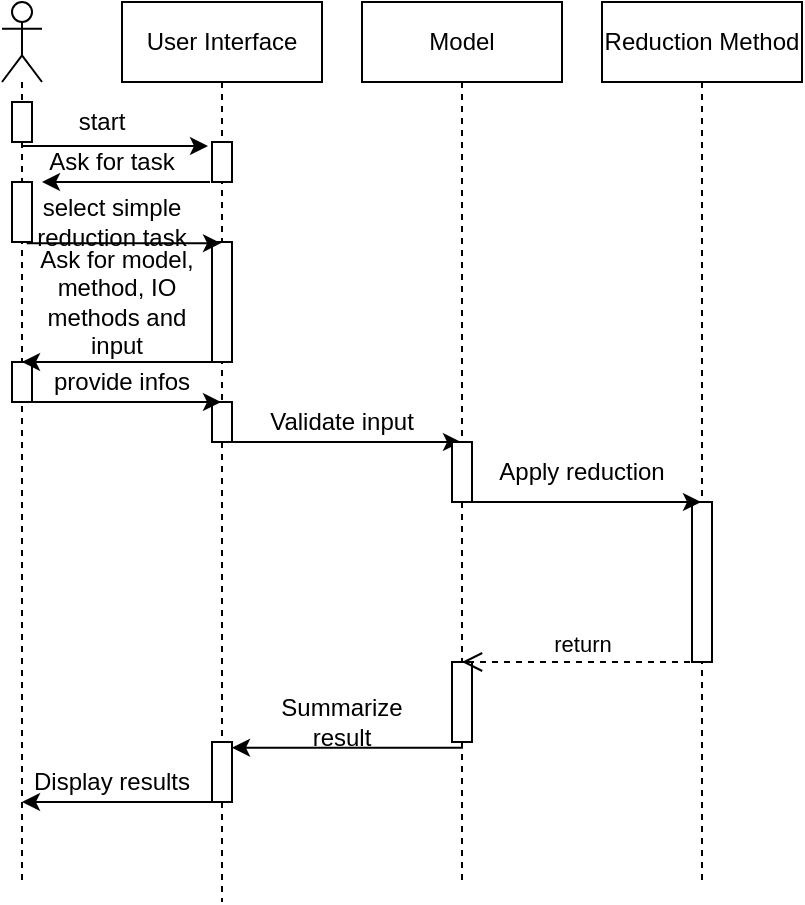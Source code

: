 <mxfile version="13.0.1" type="device"><diagram id="GbW4BDr8Y5ntFoE5oAzL" name="Page-1"><mxGraphModel dx="535" dy="912" grid="1" gridSize="10" guides="1" tooltips="1" connect="1" arrows="1" fold="1" page="1" pageScale="1" pageWidth="850" pageHeight="1100" math="0" shadow="0"><root><mxCell id="0"/><mxCell id="1" parent="0"/><mxCell id="_Fn6pcbwHbVQN1hNduEq-7" value="select simple reduction task" style="text;html=1;strokeColor=none;fillColor=none;align=center;verticalAlign=middle;whiteSpace=wrap;rounded=0;" vertex="1" parent="1"><mxGeometry x="320" y="320" width="90" height="20" as="geometry"/></mxCell><mxCell id="_Fn6pcbwHbVQN1hNduEq-1" value="User Interface" style="shape=umlLifeline;perimeter=lifelinePerimeter;whiteSpace=wrap;html=1;container=1;collapsible=0;recursiveResize=0;outlineConnect=0;" vertex="1" parent="1"><mxGeometry x="370" y="220" width="100" height="450" as="geometry"/></mxCell><mxCell id="_Fn6pcbwHbVQN1hNduEq-8" value="" style="html=1;points=[];perimeter=orthogonalPerimeter;" vertex="1" parent="_Fn6pcbwHbVQN1hNduEq-1"><mxGeometry x="45" y="70" width="10" height="20" as="geometry"/></mxCell><mxCell id="_Fn6pcbwHbVQN1hNduEq-17" value="" style="html=1;points=[];perimeter=orthogonalPerimeter;" vertex="1" parent="_Fn6pcbwHbVQN1hNduEq-1"><mxGeometry x="45" y="120" width="10" height="60" as="geometry"/></mxCell><mxCell id="_Fn6pcbwHbVQN1hNduEq-24" value="" style="html=1;points=[];perimeter=orthogonalPerimeter;" vertex="1" parent="_Fn6pcbwHbVQN1hNduEq-1"><mxGeometry x="45" y="200" width="10" height="20" as="geometry"/></mxCell><mxCell id="_Fn6pcbwHbVQN1hNduEq-35" value="" style="html=1;points=[];perimeter=orthogonalPerimeter;" vertex="1" parent="_Fn6pcbwHbVQN1hNduEq-1"><mxGeometry x="45" y="370" width="10" height="30" as="geometry"/></mxCell><mxCell id="_Fn6pcbwHbVQN1hNduEq-2" value="" style="shape=umlLifeline;participant=umlActor;perimeter=lifelinePerimeter;whiteSpace=wrap;html=1;container=1;collapsible=0;recursiveResize=0;verticalAlign=top;spacingTop=36;labelBackgroundColor=#ffffff;outlineConnect=0;" vertex="1" parent="1"><mxGeometry x="310" y="220" width="20" height="440" as="geometry"/></mxCell><mxCell id="_Fn6pcbwHbVQN1hNduEq-6" value="" style="html=1;points=[];perimeter=orthogonalPerimeter;" vertex="1" parent="_Fn6pcbwHbVQN1hNduEq-2"><mxGeometry x="5" y="50" width="10" height="20" as="geometry"/></mxCell><mxCell id="_Fn6pcbwHbVQN1hNduEq-16" value="" style="html=1;points=[];perimeter=orthogonalPerimeter;" vertex="1" parent="_Fn6pcbwHbVQN1hNduEq-2"><mxGeometry x="5" y="90" width="10" height="30" as="geometry"/></mxCell><mxCell id="_Fn6pcbwHbVQN1hNduEq-21" value="" style="html=1;points=[];perimeter=orthogonalPerimeter;" vertex="1" parent="_Fn6pcbwHbVQN1hNduEq-2"><mxGeometry x="5" y="180" width="10" height="20" as="geometry"/></mxCell><mxCell id="_Fn6pcbwHbVQN1hNduEq-3" value="Model" style="shape=umlLifeline;perimeter=lifelinePerimeter;whiteSpace=wrap;html=1;container=1;collapsible=0;recursiveResize=0;outlineConnect=0;" vertex="1" parent="1"><mxGeometry x="490" y="220" width="100" height="440" as="geometry"/></mxCell><mxCell id="_Fn6pcbwHbVQN1hNduEq-33" value="" style="html=1;points=[];perimeter=orthogonalPerimeter;" vertex="1" parent="_Fn6pcbwHbVQN1hNduEq-3"><mxGeometry x="45" y="330" width="10" height="40" as="geometry"/></mxCell><mxCell id="_Fn6pcbwHbVQN1hNduEq-4" value="Reduction Method" style="shape=umlLifeline;perimeter=lifelinePerimeter;whiteSpace=wrap;html=1;container=1;collapsible=0;recursiveResize=0;outlineConnect=0;" vertex="1" parent="1"><mxGeometry x="610" y="220" width="100" height="440" as="geometry"/></mxCell><mxCell id="_Fn6pcbwHbVQN1hNduEq-29" value="" style="html=1;points=[];perimeter=orthogonalPerimeter;" vertex="1" parent="_Fn6pcbwHbVQN1hNduEq-4"><mxGeometry x="45" y="250" width="10" height="80" as="geometry"/></mxCell><mxCell id="_Fn6pcbwHbVQN1hNduEq-5" value="" style="endArrow=classic;html=1;exitX=0.733;exitY=1.019;exitDx=0;exitDy=0;exitPerimeter=0;" edge="1" parent="1" source="_Fn6pcbwHbVQN1hNduEq-16" target="_Fn6pcbwHbVQN1hNduEq-1"><mxGeometry width="50" height="50" relative="1" as="geometry"><mxPoint x="400" y="530" as="sourcePoint"/><mxPoint x="450" y="480" as="targetPoint"/></mxGeometry></mxCell><mxCell id="_Fn6pcbwHbVQN1hNduEq-11" value="" style="endArrow=classic;html=1;entryX=-0.2;entryY=0.1;entryDx=0;entryDy=0;entryPerimeter=0;" edge="1" parent="1" source="_Fn6pcbwHbVQN1hNduEq-2" target="_Fn6pcbwHbVQN1hNduEq-8"><mxGeometry width="50" height="50" relative="1" as="geometry"><mxPoint x="450" y="700" as="sourcePoint"/><mxPoint x="500" y="650" as="targetPoint"/></mxGeometry></mxCell><mxCell id="_Fn6pcbwHbVQN1hNduEq-12" value="start" style="text;html=1;strokeColor=none;fillColor=none;align=center;verticalAlign=middle;whiteSpace=wrap;rounded=0;" vertex="1" parent="1"><mxGeometry x="340" y="270" width="40" height="20" as="geometry"/></mxCell><mxCell id="_Fn6pcbwHbVQN1hNduEq-13" value="Ask for task" style="text;html=1;strokeColor=none;fillColor=none;align=center;verticalAlign=middle;whiteSpace=wrap;rounded=0;" vertex="1" parent="1"><mxGeometry x="330" y="290" width="70" height="20" as="geometry"/></mxCell><mxCell id="_Fn6pcbwHbVQN1hNduEq-15" value="" style="endArrow=classic;html=1;exitX=-0.1;exitY=1;exitDx=0;exitDy=0;exitPerimeter=0;" edge="1" parent="1" source="_Fn6pcbwHbVQN1hNduEq-8" target="_Fn6pcbwHbVQN1hNduEq-13"><mxGeometry width="50" height="50" relative="1" as="geometry"><mxPoint x="414" y="310" as="sourcePoint"/><mxPoint x="319.5" y="310" as="targetPoint"/><Array as="points"><mxPoint x="330" y="310"/></Array></mxGeometry></mxCell><mxCell id="_Fn6pcbwHbVQN1hNduEq-18" value="Ask for model, method, IO methods and input" style="text;html=1;strokeColor=none;fillColor=none;align=center;verticalAlign=middle;whiteSpace=wrap;rounded=0;" vertex="1" parent="1"><mxGeometry x="325" y="360" width="85" height="20" as="geometry"/></mxCell><mxCell id="_Fn6pcbwHbVQN1hNduEq-20" value="" style="endArrow=classic;html=1;" edge="1" parent="1" source="_Fn6pcbwHbVQN1hNduEq-1" target="_Fn6pcbwHbVQN1hNduEq-2"><mxGeometry width="50" height="50" relative="1" as="geometry"><mxPoint x="380" y="460" as="sourcePoint"/><mxPoint x="430" y="410" as="targetPoint"/><Array as="points"><mxPoint x="380" y="400"/></Array></mxGeometry></mxCell><mxCell id="_Fn6pcbwHbVQN1hNduEq-22" value="" style="endArrow=classic;html=1;" edge="1" parent="1" source="_Fn6pcbwHbVQN1hNduEq-21" target="_Fn6pcbwHbVQN1hNduEq-1"><mxGeometry width="50" height="50" relative="1" as="geometry"><mxPoint x="380" y="460" as="sourcePoint"/><mxPoint x="420" y="410" as="targetPoint"/><Array as="points"><mxPoint x="380" y="420"/></Array></mxGeometry></mxCell><mxCell id="_Fn6pcbwHbVQN1hNduEq-23" value="provide infos" style="text;html=1;strokeColor=none;fillColor=none;align=center;verticalAlign=middle;whiteSpace=wrap;rounded=0;" vertex="1" parent="1"><mxGeometry x="330" y="400" width="80" height="20" as="geometry"/></mxCell><mxCell id="_Fn6pcbwHbVQN1hNduEq-25" value="" style="endArrow=classic;html=1;exitX=0.786;exitY=1;exitDx=0;exitDy=0;exitPerimeter=0;" edge="1" parent="1" source="_Fn6pcbwHbVQN1hNduEq-24" target="_Fn6pcbwHbVQN1hNduEq-3"><mxGeometry width="50" height="50" relative="1" as="geometry"><mxPoint x="470" y="460" as="sourcePoint"/><mxPoint x="520" y="410" as="targetPoint"/></mxGeometry></mxCell><mxCell id="_Fn6pcbwHbVQN1hNduEq-26" value="" style="html=1;points=[];perimeter=orthogonalPerimeter;" vertex="1" parent="1"><mxGeometry x="535" y="440" width="10" height="30" as="geometry"/></mxCell><mxCell id="_Fn6pcbwHbVQN1hNduEq-27" value="Validate input" style="text;html=1;strokeColor=none;fillColor=none;align=center;verticalAlign=middle;whiteSpace=wrap;rounded=0;" vertex="1" parent="1"><mxGeometry x="440" y="420" width="80" height="20" as="geometry"/></mxCell><mxCell id="_Fn6pcbwHbVQN1hNduEq-28" value="" style="endArrow=classic;html=1;" edge="1" parent="1" target="_Fn6pcbwHbVQN1hNduEq-4"><mxGeometry width="50" height="50" relative="1" as="geometry"><mxPoint x="540" y="470" as="sourcePoint"/><mxPoint x="590" y="420" as="targetPoint"/></mxGeometry></mxCell><mxCell id="_Fn6pcbwHbVQN1hNduEq-30" value="Apply reduction" style="text;html=1;strokeColor=none;fillColor=none;align=center;verticalAlign=middle;whiteSpace=wrap;rounded=0;" vertex="1" parent="1"><mxGeometry x="550" y="445" width="100" height="20" as="geometry"/></mxCell><mxCell id="_Fn6pcbwHbVQN1hNduEq-32" value="return" style="html=1;verticalAlign=bottom;endArrow=open;dashed=1;endSize=8;" edge="1" parent="1" target="_Fn6pcbwHbVQN1hNduEq-3"><mxGeometry relative="1" as="geometry"><mxPoint x="660" y="550" as="sourcePoint"/><mxPoint x="580" y="550" as="targetPoint"/><mxPoint as="offset"/></mxGeometry></mxCell><mxCell id="_Fn6pcbwHbVQN1hNduEq-36" value="" style="endArrow=classic;html=1;exitX=0.548;exitY=1.071;exitDx=0;exitDy=0;exitPerimeter=0;" edge="1" parent="1" source="_Fn6pcbwHbVQN1hNduEq-33" target="_Fn6pcbwHbVQN1hNduEq-35"><mxGeometry width="50" height="50" relative="1" as="geometry"><mxPoint x="470" y="460" as="sourcePoint"/><mxPoint x="520" y="410" as="targetPoint"/></mxGeometry></mxCell><mxCell id="_Fn6pcbwHbVQN1hNduEq-37" value="Summarize result" style="text;html=1;strokeColor=none;fillColor=none;align=center;verticalAlign=middle;whiteSpace=wrap;rounded=0;" vertex="1" parent="1"><mxGeometry x="440" y="570" width="80" height="20" as="geometry"/></mxCell><mxCell id="_Fn6pcbwHbVQN1hNduEq-38" value="" style="endArrow=classic;html=1;" edge="1" parent="1" source="_Fn6pcbwHbVQN1hNduEq-35" target="_Fn6pcbwHbVQN1hNduEq-2"><mxGeometry width="50" height="50" relative="1" as="geometry"><mxPoint x="420" y="650" as="sourcePoint"/><mxPoint x="475" y="600" as="targetPoint"/><Array as="points"><mxPoint x="380" y="620"/><mxPoint x="340" y="620"/></Array></mxGeometry></mxCell><mxCell id="_Fn6pcbwHbVQN1hNduEq-39" value="Display results" style="text;html=1;strokeColor=none;fillColor=none;align=center;verticalAlign=middle;whiteSpace=wrap;rounded=0;" vertex="1" parent="1"><mxGeometry x="320" y="600" width="90" height="20" as="geometry"/></mxCell></root></mxGraphModel></diagram></mxfile>
